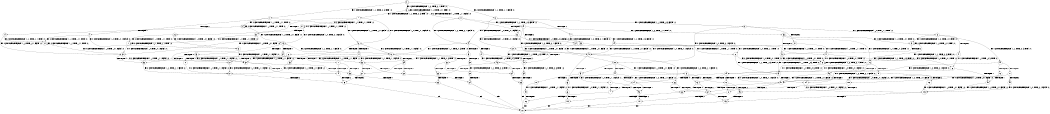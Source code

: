 digraph BCG {
size = "7, 10.5";
center = TRUE;
node [shape = circle];
0 [peripheries = 2];
0 -> 1 [label = "EX !1 !ATOMIC_EXCH_BRANCH (1, +1, TRUE, +0, 3, TRUE) !:0:"];
0 -> 2 [label = "EX !2 !ATOMIC_EXCH_BRANCH (1, +1, TRUE, +1, 1, FALSE) !:0:"];
0 -> 3 [label = "EX !0 !ATOMIC_EXCH_BRANCH (1, +0, TRUE, +0, 1, TRUE) !:0:"];
1 -> 4 [label = "TERMINATE !1"];
1 -> 5 [label = "EX !2 !ATOMIC_EXCH_BRANCH (1, +1, TRUE, +1, 1, TRUE) !:0:"];
1 -> 6 [label = "EX !0 !ATOMIC_EXCH_BRANCH (1, +0, TRUE, +0, 1, FALSE) !:0:"];
2 -> 7 [label = "TERMINATE !2"];
2 -> 8 [label = "EX !1 !ATOMIC_EXCH_BRANCH (1, +1, TRUE, +0, 3, FALSE) !:0:"];
2 -> 9 [label = "EX !0 !ATOMIC_EXCH_BRANCH (1, +0, TRUE, +0, 1, FALSE) !:0:"];
3 -> 10 [label = "EX !1 !ATOMIC_EXCH_BRANCH (1, +1, TRUE, +0, 3, TRUE) !:0:"];
3 -> 11 [label = "EX !2 !ATOMIC_EXCH_BRANCH (1, +1, TRUE, +1, 1, FALSE) !:0:"];
3 -> 3 [label = "EX !0 !ATOMIC_EXCH_BRANCH (1, +0, TRUE, +0, 1, TRUE) !:0:"];
4 -> 12 [label = "EX !2 !ATOMIC_EXCH_BRANCH (1, +1, TRUE, +1, 1, TRUE) !:0:"];
4 -> 13 [label = "EX !0 !ATOMIC_EXCH_BRANCH (1, +0, TRUE, +0, 1, FALSE) !:0:"];
5 -> 14 [label = "TERMINATE !1"];
5 -> 15 [label = "EX !0 !ATOMIC_EXCH_BRANCH (1, +0, TRUE, +0, 1, FALSE) !:0:"];
5 -> 5 [label = "EX !2 !ATOMIC_EXCH_BRANCH (1, +1, TRUE, +1, 1, TRUE) !:0:"];
6 -> 16 [label = "TERMINATE !1"];
6 -> 17 [label = "TERMINATE !0"];
6 -> 18 [label = "EX !2 !ATOMIC_EXCH_BRANCH (1, +1, TRUE, +1, 1, FALSE) !:0:"];
7 -> 19 [label = "EX !1 !ATOMIC_EXCH_BRANCH (1, +1, TRUE, +0, 3, FALSE) !:0:"];
7 -> 20 [label = "EX !0 !ATOMIC_EXCH_BRANCH (1, +0, TRUE, +0, 1, FALSE) !:0:"];
8 -> 21 [label = "TERMINATE !2"];
8 -> 22 [label = "EX !0 !ATOMIC_EXCH_BRANCH (1, +0, TRUE, +0, 1, FALSE) !:0:"];
8 -> 23 [label = "EX !1 !ATOMIC_EXCH_BRANCH (1, +0, TRUE, +1, 1, TRUE) !:0:"];
9 -> 24 [label = "TERMINATE !2"];
9 -> 25 [label = "TERMINATE !0"];
9 -> 18 [label = "EX !1 !ATOMIC_EXCH_BRANCH (1, +1, TRUE, +0, 3, TRUE) !:0:"];
10 -> 26 [label = "TERMINATE !1"];
10 -> 27 [label = "EX !2 !ATOMIC_EXCH_BRANCH (1, +1, TRUE, +1, 1, TRUE) !:0:"];
10 -> 6 [label = "EX !0 !ATOMIC_EXCH_BRANCH (1, +0, TRUE, +0, 1, FALSE) !:0:"];
11 -> 28 [label = "TERMINATE !2"];
11 -> 29 [label = "EX !1 !ATOMIC_EXCH_BRANCH (1, +1, TRUE, +0, 3, FALSE) !:0:"];
11 -> 9 [label = "EX !0 !ATOMIC_EXCH_BRANCH (1, +0, TRUE, +0, 1, FALSE) !:0:"];
12 -> 30 [label = "EX !0 !ATOMIC_EXCH_BRANCH (1, +0, TRUE, +0, 1, FALSE) !:0:"];
12 -> 12 [label = "EX !2 !ATOMIC_EXCH_BRANCH (1, +1, TRUE, +1, 1, TRUE) !:0:"];
13 -> 31 [label = "TERMINATE !0"];
13 -> 32 [label = "EX !2 !ATOMIC_EXCH_BRANCH (1, +1, TRUE, +1, 1, FALSE) !:0:"];
14 -> 30 [label = "EX !0 !ATOMIC_EXCH_BRANCH (1, +0, TRUE, +0, 1, FALSE) !:0:"];
14 -> 12 [label = "EX !2 !ATOMIC_EXCH_BRANCH (1, +1, TRUE, +1, 1, TRUE) !:0:"];
15 -> 33 [label = "TERMINATE !1"];
15 -> 34 [label = "TERMINATE !0"];
15 -> 18 [label = "EX !2 !ATOMIC_EXCH_BRANCH (1, +1, TRUE, +1, 1, FALSE) !:0:"];
16 -> 31 [label = "TERMINATE !0"];
16 -> 32 [label = "EX !2 !ATOMIC_EXCH_BRANCH (1, +1, TRUE, +1, 1, FALSE) !:0:"];
17 -> 35 [label = "TERMINATE !1"];
17 -> 36 [label = "EX !2 !ATOMIC_EXCH_BRANCH (1, +1, TRUE, +1, 1, FALSE) !:1:"];
18 -> 37 [label = "TERMINATE !1"];
18 -> 38 [label = "TERMINATE !2"];
18 -> 39 [label = "TERMINATE !0"];
19 -> 40 [label = "EX !0 !ATOMIC_EXCH_BRANCH (1, +0, TRUE, +0, 1, FALSE) !:0:"];
19 -> 41 [label = "EX !1 !ATOMIC_EXCH_BRANCH (1, +0, TRUE, +1, 1, TRUE) !:0:"];
20 -> 42 [label = "TERMINATE !0"];
20 -> 43 [label = "EX !1 !ATOMIC_EXCH_BRANCH (1, +1, TRUE, +0, 3, TRUE) !:0:"];
21 -> 40 [label = "EX !0 !ATOMIC_EXCH_BRANCH (1, +0, TRUE, +0, 1, FALSE) !:0:"];
21 -> 41 [label = "EX !1 !ATOMIC_EXCH_BRANCH (1, +0, TRUE, +1, 1, TRUE) !:0:"];
22 -> 44 [label = "TERMINATE !2"];
22 -> 45 [label = "TERMINATE !0"];
22 -> 46 [label = "EX !1 !ATOMIC_EXCH_BRANCH (1, +0, TRUE, +1, 1, FALSE) !:0:"];
23 -> 47 [label = "TERMINATE !2"];
23 -> 48 [label = "EX !0 !ATOMIC_EXCH_BRANCH (1, +0, TRUE, +0, 1, TRUE) !:0:"];
23 -> 49 [label = "EX !1 !ATOMIC_EXCH_BRANCH (1, +1, TRUE, +0, 3, TRUE) !:0:"];
24 -> 42 [label = "TERMINATE !0"];
24 -> 43 [label = "EX !1 !ATOMIC_EXCH_BRANCH (1, +1, TRUE, +0, 3, TRUE) !:0:"];
25 -> 50 [label = "TERMINATE !2"];
25 -> 36 [label = "EX !1 !ATOMIC_EXCH_BRANCH (1, +1, TRUE, +0, 3, TRUE) !:1:"];
26 -> 51 [label = "EX !2 !ATOMIC_EXCH_BRANCH (1, +1, TRUE, +1, 1, TRUE) !:0:"];
26 -> 13 [label = "EX !0 !ATOMIC_EXCH_BRANCH (1, +0, TRUE, +0, 1, FALSE) !:0:"];
27 -> 52 [label = "TERMINATE !1"];
27 -> 27 [label = "EX !2 !ATOMIC_EXCH_BRANCH (1, +1, TRUE, +1, 1, TRUE) !:0:"];
27 -> 15 [label = "EX !0 !ATOMIC_EXCH_BRANCH (1, +0, TRUE, +0, 1, FALSE) !:0:"];
28 -> 53 [label = "EX !1 !ATOMIC_EXCH_BRANCH (1, +1, TRUE, +0, 3, FALSE) !:0:"];
28 -> 20 [label = "EX !0 !ATOMIC_EXCH_BRANCH (1, +0, TRUE, +0, 1, FALSE) !:0:"];
29 -> 54 [label = "TERMINATE !2"];
29 -> 55 [label = "EX !1 !ATOMIC_EXCH_BRANCH (1, +0, TRUE, +1, 1, TRUE) !:0:"];
29 -> 22 [label = "EX !0 !ATOMIC_EXCH_BRANCH (1, +0, TRUE, +0, 1, FALSE) !:0:"];
30 -> 56 [label = "TERMINATE !0"];
30 -> 32 [label = "EX !2 !ATOMIC_EXCH_BRANCH (1, +1, TRUE, +1, 1, FALSE) !:0:"];
31 -> 57 [label = "EX !2 !ATOMIC_EXCH_BRANCH (1, +1, TRUE, +1, 1, FALSE) !:2:"];
32 -> 58 [label = "TERMINATE !2"];
32 -> 59 [label = "TERMINATE !0"];
33 -> 56 [label = "TERMINATE !0"];
33 -> 32 [label = "EX !2 !ATOMIC_EXCH_BRANCH (1, +1, TRUE, +1, 1, FALSE) !:0:"];
34 -> 60 [label = "TERMINATE !1"];
34 -> 36 [label = "EX !2 !ATOMIC_EXCH_BRANCH (1, +1, TRUE, +1, 1, FALSE) !:1:"];
35 -> 57 [label = "EX !2 !ATOMIC_EXCH_BRANCH (1, +1, TRUE, +1, 1, FALSE) !:2:"];
36 -> 61 [label = "TERMINATE !1"];
36 -> 62 [label = "TERMINATE !2"];
37 -> 58 [label = "TERMINATE !2"];
37 -> 59 [label = "TERMINATE !0"];
38 -> 63 [label = "TERMINATE !1"];
38 -> 64 [label = "TERMINATE !0"];
39 -> 61 [label = "TERMINATE !1"];
39 -> 62 [label = "TERMINATE !2"];
40 -> 65 [label = "TERMINATE !0"];
40 -> 66 [label = "EX !1 !ATOMIC_EXCH_BRANCH (1, +0, TRUE, +1, 1, FALSE) !:0:"];
41 -> 67 [label = "EX !0 !ATOMIC_EXCH_BRANCH (1, +0, TRUE, +0, 1, TRUE) !:0:"];
41 -> 68 [label = "EX !1 !ATOMIC_EXCH_BRANCH (1, +1, TRUE, +0, 3, TRUE) !:0:"];
42 -> 69 [label = "EX !1 !ATOMIC_EXCH_BRANCH (1, +1, TRUE, +0, 3, TRUE) !:2:"];
43 -> 63 [label = "TERMINATE !1"];
43 -> 64 [label = "TERMINATE !0"];
44 -> 65 [label = "TERMINATE !0"];
44 -> 66 [label = "EX !1 !ATOMIC_EXCH_BRANCH (1, +0, TRUE, +1, 1, FALSE) !:0:"];
45 -> 70 [label = "TERMINATE !2"];
45 -> 71 [label = "EX !1 !ATOMIC_EXCH_BRANCH (1, +0, TRUE, +1, 1, FALSE) !:1:"];
46 -> 72 [label = "TERMINATE !1"];
46 -> 73 [label = "TERMINATE !2"];
46 -> 74 [label = "TERMINATE !0"];
47 -> 67 [label = "EX !0 !ATOMIC_EXCH_BRANCH (1, +0, TRUE, +0, 1, TRUE) !:0:"];
47 -> 68 [label = "EX !1 !ATOMIC_EXCH_BRANCH (1, +1, TRUE, +0, 3, TRUE) !:0:"];
48 -> 75 [label = "TERMINATE !2"];
48 -> 76 [label = "EX !1 !ATOMIC_EXCH_BRANCH (1, +1, TRUE, +0, 3, TRUE) !:0:"];
48 -> 48 [label = "EX !0 !ATOMIC_EXCH_BRANCH (1, +0, TRUE, +0, 1, TRUE) !:0:"];
49 -> 77 [label = "TERMINATE !1"];
49 -> 78 [label = "TERMINATE !2"];
49 -> 79 [label = "EX !0 !ATOMIC_EXCH_BRANCH (1, +0, TRUE, +0, 1, FALSE) !:0:"];
50 -> 80 [label = "EX !1 !ATOMIC_EXCH_BRANCH (1, +1, TRUE, +0, 3, TRUE) !:1:"];
51 -> 51 [label = "EX !2 !ATOMIC_EXCH_BRANCH (1, +1, TRUE, +1, 1, TRUE) !:0:"];
51 -> 30 [label = "EX !0 !ATOMIC_EXCH_BRANCH (1, +0, TRUE, +0, 1, FALSE) !:0:"];
52 -> 51 [label = "EX !2 !ATOMIC_EXCH_BRANCH (1, +1, TRUE, +1, 1, TRUE) !:0:"];
52 -> 30 [label = "EX !0 !ATOMIC_EXCH_BRANCH (1, +0, TRUE, +0, 1, FALSE) !:0:"];
53 -> 81 [label = "EX !1 !ATOMIC_EXCH_BRANCH (1, +0, TRUE, +1, 1, TRUE) !:0:"];
53 -> 40 [label = "EX !0 !ATOMIC_EXCH_BRANCH (1, +0, TRUE, +0, 1, FALSE) !:0:"];
54 -> 81 [label = "EX !1 !ATOMIC_EXCH_BRANCH (1, +0, TRUE, +1, 1, TRUE) !:0:"];
54 -> 40 [label = "EX !0 !ATOMIC_EXCH_BRANCH (1, +0, TRUE, +0, 1, FALSE) !:0:"];
55 -> 75 [label = "TERMINATE !2"];
55 -> 76 [label = "EX !1 !ATOMIC_EXCH_BRANCH (1, +1, TRUE, +0, 3, TRUE) !:0:"];
55 -> 48 [label = "EX !0 !ATOMIC_EXCH_BRANCH (1, +0, TRUE, +0, 1, TRUE) !:0:"];
56 -> 57 [label = "EX !2 !ATOMIC_EXCH_BRANCH (1, +1, TRUE, +1, 1, FALSE) !:2:"];
57 -> 82 [label = "TERMINATE !2"];
58 -> 83 [label = "TERMINATE !0"];
59 -> 82 [label = "TERMINATE !2"];
60 -> 57 [label = "EX !2 !ATOMIC_EXCH_BRANCH (1, +1, TRUE, +1, 1, FALSE) !:2:"];
61 -> 82 [label = "TERMINATE !2"];
62 -> 84 [label = "TERMINATE !1"];
63 -> 83 [label = "TERMINATE !0"];
64 -> 85 [label = "TERMINATE !1"];
65 -> 86 [label = "EX !1 !ATOMIC_EXCH_BRANCH (1, +0, TRUE, +1, 1, FALSE) !:2:"];
66 -> 87 [label = "TERMINATE !1"];
66 -> 88 [label = "TERMINATE !0"];
67 -> 89 [label = "EX !1 !ATOMIC_EXCH_BRANCH (1, +1, TRUE, +0, 3, TRUE) !:0:"];
67 -> 67 [label = "EX !0 !ATOMIC_EXCH_BRANCH (1, +0, TRUE, +0, 1, TRUE) !:0:"];
68 -> 90 [label = "TERMINATE !1"];
68 -> 91 [label = "EX !0 !ATOMIC_EXCH_BRANCH (1, +0, TRUE, +0, 1, FALSE) !:0:"];
69 -> 85 [label = "TERMINATE !1"];
70 -> 92 [label = "EX !1 !ATOMIC_EXCH_BRANCH (1, +0, TRUE, +1, 1, FALSE) !:1:"];
71 -> 93 [label = "TERMINATE !1"];
71 -> 94 [label = "TERMINATE !2"];
72 -> 95 [label = "TERMINATE !2"];
72 -> 96 [label = "TERMINATE !0"];
73 -> 87 [label = "TERMINATE !1"];
73 -> 88 [label = "TERMINATE !0"];
74 -> 93 [label = "TERMINATE !1"];
74 -> 94 [label = "TERMINATE !2"];
75 -> 89 [label = "EX !1 !ATOMIC_EXCH_BRANCH (1, +1, TRUE, +0, 3, TRUE) !:0:"];
75 -> 67 [label = "EX !0 !ATOMIC_EXCH_BRANCH (1, +0, TRUE, +0, 1, TRUE) !:0:"];
76 -> 97 [label = "TERMINATE !1"];
76 -> 98 [label = "TERMINATE !2"];
76 -> 79 [label = "EX !0 !ATOMIC_EXCH_BRANCH (1, +0, TRUE, +0, 1, FALSE) !:0:"];
77 -> 99 [label = "TERMINATE !2"];
77 -> 100 [label = "EX !0 !ATOMIC_EXCH_BRANCH (1, +0, TRUE, +0, 1, FALSE) !:0:"];
78 -> 90 [label = "TERMINATE !1"];
78 -> 91 [label = "EX !0 !ATOMIC_EXCH_BRANCH (1, +0, TRUE, +0, 1, FALSE) !:0:"];
79 -> 72 [label = "TERMINATE !1"];
79 -> 73 [label = "TERMINATE !2"];
79 -> 74 [label = "TERMINATE !0"];
80 -> 84 [label = "TERMINATE !1"];
81 -> 89 [label = "EX !1 !ATOMIC_EXCH_BRANCH (1, +1, TRUE, +0, 3, TRUE) !:0:"];
81 -> 67 [label = "EX !0 !ATOMIC_EXCH_BRANCH (1, +0, TRUE, +0, 1, TRUE) !:0:"];
82 -> 101 [label = "exit"];
83 -> 101 [label = "exit"];
84 -> 101 [label = "exit"];
85 -> 101 [label = "exit"];
86 -> 102 [label = "TERMINATE !1"];
87 -> 103 [label = "TERMINATE !0"];
88 -> 102 [label = "TERMINATE !1"];
89 -> 104 [label = "TERMINATE !1"];
89 -> 91 [label = "EX !0 !ATOMIC_EXCH_BRANCH (1, +0, TRUE, +0, 1, FALSE) !:0:"];
90 -> 105 [label = "EX !0 !ATOMIC_EXCH_BRANCH (1, +0, TRUE, +0, 1, FALSE) !:0:"];
91 -> 87 [label = "TERMINATE !1"];
91 -> 88 [label = "TERMINATE !0"];
92 -> 106 [label = "TERMINATE !1"];
93 -> 107 [label = "TERMINATE !2"];
94 -> 106 [label = "TERMINATE !1"];
95 -> 103 [label = "TERMINATE !0"];
96 -> 107 [label = "TERMINATE !2"];
97 -> 108 [label = "TERMINATE !2"];
97 -> 100 [label = "EX !0 !ATOMIC_EXCH_BRANCH (1, +0, TRUE, +0, 1, FALSE) !:0:"];
98 -> 104 [label = "TERMINATE !1"];
98 -> 91 [label = "EX !0 !ATOMIC_EXCH_BRANCH (1, +0, TRUE, +0, 1, FALSE) !:0:"];
99 -> 105 [label = "EX !0 !ATOMIC_EXCH_BRANCH (1, +0, TRUE, +0, 1, FALSE) !:0:"];
100 -> 95 [label = "TERMINATE !2"];
100 -> 96 [label = "TERMINATE !0"];
102 -> 101 [label = "exit"];
103 -> 101 [label = "exit"];
104 -> 105 [label = "EX !0 !ATOMIC_EXCH_BRANCH (1, +0, TRUE, +0, 1, FALSE) !:0:"];
105 -> 103 [label = "TERMINATE !0"];
106 -> 101 [label = "exit"];
107 -> 101 [label = "exit"];
108 -> 105 [label = "EX !0 !ATOMIC_EXCH_BRANCH (1, +0, TRUE, +0, 1, FALSE) !:0:"];
}
